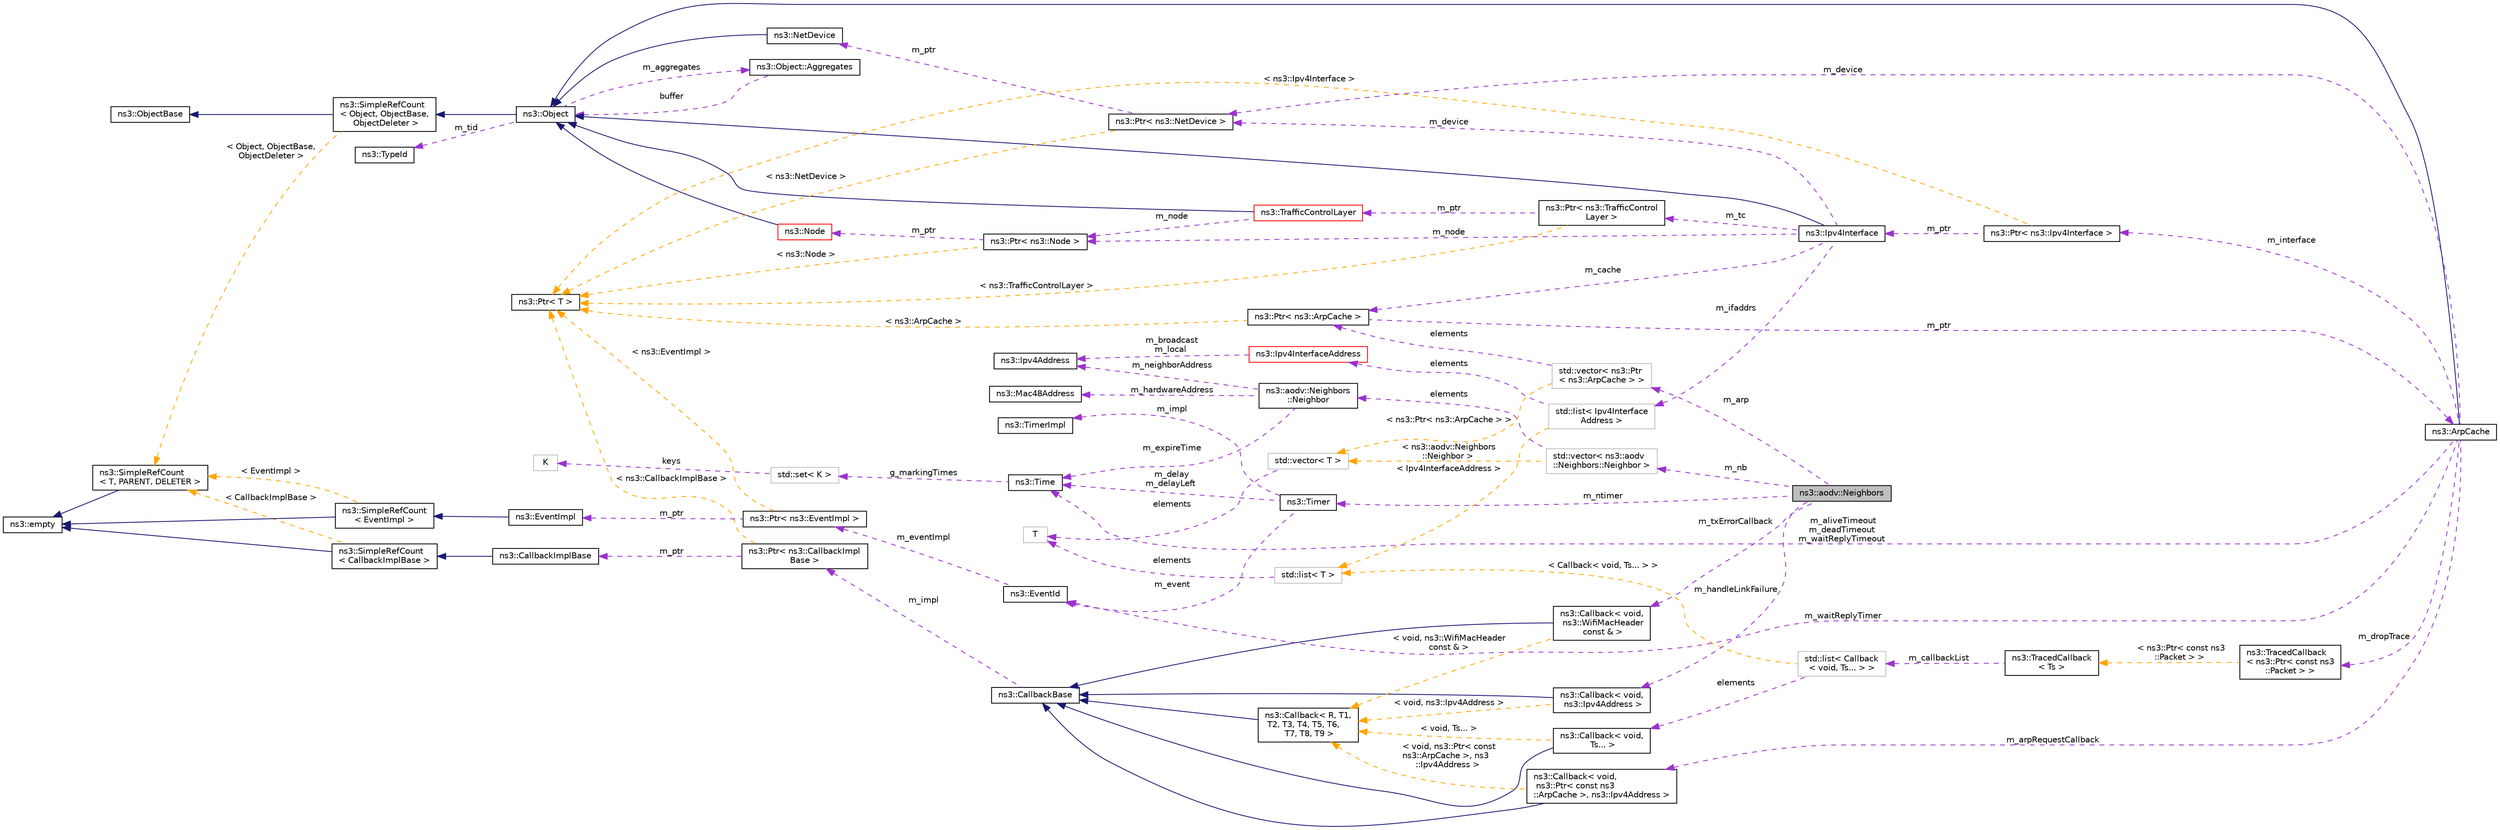 digraph "ns3::aodv::Neighbors"
{
 // LATEX_PDF_SIZE
  edge [fontname="Helvetica",fontsize="10",labelfontname="Helvetica",labelfontsize="10"];
  node [fontname="Helvetica",fontsize="10",shape=record];
  rankdir="LR";
  Node1 [label="ns3::aodv::Neighbors",height=0.2,width=0.4,color="black", fillcolor="grey75", style="filled", fontcolor="black",tooltip="maintain list of active neighbors"];
  Node2 -> Node1 [dir="back",color="darkorchid3",fontsize="10",style="dashed",label=" m_arp" ,fontname="Helvetica"];
  Node2 [label="std::vector\< ns3::Ptr\l\< ns3::ArpCache \> \>",height=0.2,width=0.4,color="grey75", fillcolor="white", style="filled",tooltip=" "];
  Node3 -> Node2 [dir="back",color="darkorchid3",fontsize="10",style="dashed",label=" elements" ,fontname="Helvetica"];
  Node3 [label="ns3::Ptr\< ns3::ArpCache \>",height=0.2,width=0.4,color="black", fillcolor="white", style="filled",URL="$classns3_1_1_ptr.html",tooltip=" "];
  Node4 -> Node3 [dir="back",color="darkorchid3",fontsize="10",style="dashed",label=" m_ptr" ,fontname="Helvetica"];
  Node4 [label="ns3::ArpCache",height=0.2,width=0.4,color="black", fillcolor="white", style="filled",URL="$classns3_1_1_arp_cache.html",tooltip="An ARP cache."];
  Node5 -> Node4 [dir="back",color="midnightblue",fontsize="10",style="solid",fontname="Helvetica"];
  Node5 [label="ns3::Object",height=0.2,width=0.4,color="black", fillcolor="white", style="filled",URL="$classns3_1_1_object.html",tooltip="A base class which provides memory management and object aggregation."];
  Node6 -> Node5 [dir="back",color="midnightblue",fontsize="10",style="solid",fontname="Helvetica"];
  Node6 [label="ns3::SimpleRefCount\l\< Object, ObjectBase,\l ObjectDeleter \>",height=0.2,width=0.4,color="black", fillcolor="white", style="filled",URL="$classns3_1_1_simple_ref_count.html",tooltip=" "];
  Node7 -> Node6 [dir="back",color="midnightblue",fontsize="10",style="solid",fontname="Helvetica"];
  Node7 [label="ns3::ObjectBase",height=0.2,width=0.4,color="black", fillcolor="white", style="filled",URL="$classns3_1_1_object_base.html",tooltip="Anchor the ns-3 type and attribute system."];
  Node8 -> Node6 [dir="back",color="orange",fontsize="10",style="dashed",label=" \< Object, ObjectBase,\l ObjectDeleter \>" ,fontname="Helvetica"];
  Node8 [label="ns3::SimpleRefCount\l\< T, PARENT, DELETER \>",height=0.2,width=0.4,color="black", fillcolor="white", style="filled",URL="$classns3_1_1_simple_ref_count.html",tooltip="A template-based reference counting class."];
  Node9 -> Node8 [dir="back",color="midnightblue",fontsize="10",style="solid",fontname="Helvetica"];
  Node9 [label="ns3::empty",height=0.2,width=0.4,color="black", fillcolor="white", style="filled",URL="$classns3_1_1empty.html",tooltip="make Callback use a separate empty type"];
  Node10 -> Node5 [dir="back",color="darkorchid3",fontsize="10",style="dashed",label=" m_tid" ,fontname="Helvetica"];
  Node10 [label="ns3::TypeId",height=0.2,width=0.4,color="black", fillcolor="white", style="filled",URL="$classns3_1_1_type_id.html",tooltip="a unique identifier for an interface."];
  Node11 -> Node5 [dir="back",color="darkorchid3",fontsize="10",style="dashed",label=" m_aggregates" ,fontname="Helvetica"];
  Node11 [label="ns3::Object::Aggregates",height=0.2,width=0.4,color="black", fillcolor="white", style="filled",URL="$structns3_1_1_object_1_1_aggregates.html",tooltip="The list of Objects aggregated to this one."];
  Node5 -> Node11 [dir="back",color="darkorchid3",fontsize="10",style="dashed",label=" buffer" ,fontname="Helvetica"];
  Node12 -> Node4 [dir="back",color="darkorchid3",fontsize="10",style="dashed",label=" m_dropTrace" ,fontname="Helvetica"];
  Node12 [label="ns3::TracedCallback\l\< ns3::Ptr\< const ns3\l::Packet \> \>",height=0.2,width=0.4,color="black", fillcolor="white", style="filled",URL="$classns3_1_1_traced_callback.html",tooltip=" "];
  Node13 -> Node12 [dir="back",color="orange",fontsize="10",style="dashed",label=" \< ns3::Ptr\< const ns3\l::Packet \> \>" ,fontname="Helvetica"];
  Node13 [label="ns3::TracedCallback\l\< Ts \>",height=0.2,width=0.4,color="black", fillcolor="white", style="filled",URL="$classns3_1_1_traced_callback.html",tooltip="Forward calls to a chain of Callback."];
  Node14 -> Node13 [dir="back",color="darkorchid3",fontsize="10",style="dashed",label=" m_callbackList" ,fontname="Helvetica"];
  Node14 [label="std::list\< Callback\l\< void, Ts... \> \>",height=0.2,width=0.4,color="grey75", fillcolor="white", style="filled",tooltip=" "];
  Node15 -> Node14 [dir="back",color="darkorchid3",fontsize="10",style="dashed",label=" elements" ,fontname="Helvetica"];
  Node15 [label="ns3::Callback\< void,\l Ts... \>",height=0.2,width=0.4,color="black", fillcolor="white", style="filled",URL="$classns3_1_1_callback.html",tooltip=" "];
  Node16 -> Node15 [dir="back",color="midnightblue",fontsize="10",style="solid",fontname="Helvetica"];
  Node16 [label="ns3::CallbackBase",height=0.2,width=0.4,color="black", fillcolor="white", style="filled",URL="$classns3_1_1_callback_base.html",tooltip="Base class for Callback class."];
  Node17 -> Node16 [dir="back",color="darkorchid3",fontsize="10",style="dashed",label=" m_impl" ,fontname="Helvetica"];
  Node17 [label="ns3::Ptr\< ns3::CallbackImpl\lBase \>",height=0.2,width=0.4,color="black", fillcolor="white", style="filled",URL="$classns3_1_1_ptr.html",tooltip=" "];
  Node18 -> Node17 [dir="back",color="darkorchid3",fontsize="10",style="dashed",label=" m_ptr" ,fontname="Helvetica"];
  Node18 [label="ns3::CallbackImplBase",height=0.2,width=0.4,color="black", fillcolor="white", style="filled",URL="$classns3_1_1_callback_impl_base.html",tooltip="Abstract base class for CallbackImpl Provides reference counting and equality test."];
  Node19 -> Node18 [dir="back",color="midnightblue",fontsize="10",style="solid",fontname="Helvetica"];
  Node19 [label="ns3::SimpleRefCount\l\< CallbackImplBase \>",height=0.2,width=0.4,color="black", fillcolor="white", style="filled",URL="$classns3_1_1_simple_ref_count.html",tooltip=" "];
  Node9 -> Node19 [dir="back",color="midnightblue",fontsize="10",style="solid",fontname="Helvetica"];
  Node8 -> Node19 [dir="back",color="orange",fontsize="10",style="dashed",label=" \< CallbackImplBase \>" ,fontname="Helvetica"];
  Node20 -> Node17 [dir="back",color="orange",fontsize="10",style="dashed",label=" \< ns3::CallbackImplBase \>" ,fontname="Helvetica"];
  Node20 [label="ns3::Ptr\< T \>",height=0.2,width=0.4,color="black", fillcolor="white", style="filled",URL="$classns3_1_1_ptr.html",tooltip="Smart pointer class similar to boost::intrusive_ptr."];
  Node21 -> Node15 [dir="back",color="orange",fontsize="10",style="dashed",label=" \< void, Ts... \>" ,fontname="Helvetica"];
  Node21 [label="ns3::Callback\< R, T1,\l T2, T3, T4, T5, T6,\l T7, T8, T9 \>",height=0.2,width=0.4,color="black", fillcolor="white", style="filled",URL="$classns3_1_1_callback.html",tooltip="Callback template class."];
  Node16 -> Node21 [dir="back",color="midnightblue",fontsize="10",style="solid",fontname="Helvetica"];
  Node22 -> Node14 [dir="back",color="orange",fontsize="10",style="dashed",label=" \< Callback\< void, Ts... \> \>" ,fontname="Helvetica"];
  Node22 [label="std::list\< T \>",height=0.2,width=0.4,color="grey75", fillcolor="white", style="filled",tooltip=" "];
  Node23 -> Node22 [dir="back",color="darkorchid3",fontsize="10",style="dashed",label=" elements" ,fontname="Helvetica"];
  Node23 [label="T",height=0.2,width=0.4,color="grey75", fillcolor="white", style="filled",tooltip=" "];
  Node24 -> Node4 [dir="back",color="darkorchid3",fontsize="10",style="dashed",label=" m_waitReplyTimer" ,fontname="Helvetica"];
  Node24 [label="ns3::EventId",height=0.2,width=0.4,color="black", fillcolor="white", style="filled",URL="$classns3_1_1_event_id.html",tooltip="An identifier for simulation events."];
  Node25 -> Node24 [dir="back",color="darkorchid3",fontsize="10",style="dashed",label=" m_eventImpl" ,fontname="Helvetica"];
  Node25 [label="ns3::Ptr\< ns3::EventImpl \>",height=0.2,width=0.4,color="black", fillcolor="white", style="filled",URL="$classns3_1_1_ptr.html",tooltip=" "];
  Node26 -> Node25 [dir="back",color="darkorchid3",fontsize="10",style="dashed",label=" m_ptr" ,fontname="Helvetica"];
  Node26 [label="ns3::EventImpl",height=0.2,width=0.4,color="black", fillcolor="white", style="filled",URL="$classns3_1_1_event_impl.html",tooltip="A simulation event."];
  Node27 -> Node26 [dir="back",color="midnightblue",fontsize="10",style="solid",fontname="Helvetica"];
  Node27 [label="ns3::SimpleRefCount\l\< EventImpl \>",height=0.2,width=0.4,color="black", fillcolor="white", style="filled",URL="$classns3_1_1_simple_ref_count.html",tooltip=" "];
  Node9 -> Node27 [dir="back",color="midnightblue",fontsize="10",style="solid",fontname="Helvetica"];
  Node8 -> Node27 [dir="back",color="orange",fontsize="10",style="dashed",label=" \< EventImpl \>" ,fontname="Helvetica"];
  Node20 -> Node25 [dir="back",color="orange",fontsize="10",style="dashed",label=" \< ns3::EventImpl \>" ,fontname="Helvetica"];
  Node28 -> Node4 [dir="back",color="darkorchid3",fontsize="10",style="dashed",label=" m_device" ,fontname="Helvetica"];
  Node28 [label="ns3::Ptr\< ns3::NetDevice \>",height=0.2,width=0.4,color="black", fillcolor="white", style="filled",URL="$classns3_1_1_ptr.html",tooltip=" "];
  Node29 -> Node28 [dir="back",color="darkorchid3",fontsize="10",style="dashed",label=" m_ptr" ,fontname="Helvetica"];
  Node29 [label="ns3::NetDevice",height=0.2,width=0.4,color="black", fillcolor="white", style="filled",URL="$classns3_1_1_net_device.html",tooltip="Network layer to device interface."];
  Node5 -> Node29 [dir="back",color="midnightblue",fontsize="10",style="solid",fontname="Helvetica"];
  Node20 -> Node28 [dir="back",color="orange",fontsize="10",style="dashed",label=" \< ns3::NetDevice \>" ,fontname="Helvetica"];
  Node30 -> Node4 [dir="back",color="darkorchid3",fontsize="10",style="dashed",label=" m_aliveTimeout\nm_deadTimeout\nm_waitReplyTimeout" ,fontname="Helvetica"];
  Node30 [label="ns3::Time",height=0.2,width=0.4,color="black", fillcolor="white", style="filled",URL="$classns3_1_1_time.html",tooltip="Simulation virtual time values and global simulation resolution."];
  Node31 -> Node30 [dir="back",color="darkorchid3",fontsize="10",style="dashed",label=" g_markingTimes" ,fontname="Helvetica"];
  Node31 [label="std::set\< K \>",height=0.2,width=0.4,color="grey75", fillcolor="white", style="filled",tooltip=" "];
  Node32 -> Node31 [dir="back",color="darkorchid3",fontsize="10",style="dashed",label=" keys" ,fontname="Helvetica"];
  Node32 [label="K",height=0.2,width=0.4,color="grey75", fillcolor="white", style="filled",tooltip=" "];
  Node33 -> Node4 [dir="back",color="darkorchid3",fontsize="10",style="dashed",label=" m_interface" ,fontname="Helvetica"];
  Node33 [label="ns3::Ptr\< ns3::Ipv4Interface \>",height=0.2,width=0.4,color="black", fillcolor="white", style="filled",URL="$classns3_1_1_ptr.html",tooltip=" "];
  Node34 -> Node33 [dir="back",color="darkorchid3",fontsize="10",style="dashed",label=" m_ptr" ,fontname="Helvetica"];
  Node34 [label="ns3::Ipv4Interface",height=0.2,width=0.4,color="black", fillcolor="white", style="filled",URL="$classns3_1_1_ipv4_interface.html",tooltip="The IPv4 representation of a network interface."];
  Node5 -> Node34 [dir="back",color="midnightblue",fontsize="10",style="solid",fontname="Helvetica"];
  Node3 -> Node34 [dir="back",color="darkorchid3",fontsize="10",style="dashed",label=" m_cache" ,fontname="Helvetica"];
  Node35 -> Node34 [dir="back",color="darkorchid3",fontsize="10",style="dashed",label=" m_node" ,fontname="Helvetica"];
  Node35 [label="ns3::Ptr\< ns3::Node \>",height=0.2,width=0.4,color="black", fillcolor="white", style="filled",URL="$classns3_1_1_ptr.html",tooltip=" "];
  Node36 -> Node35 [dir="back",color="darkorchid3",fontsize="10",style="dashed",label=" m_ptr" ,fontname="Helvetica"];
  Node36 [label="ns3::Node",height=0.2,width=0.4,color="red", fillcolor="white", style="filled",URL="$classns3_1_1_node.html",tooltip="A network Node."];
  Node5 -> Node36 [dir="back",color="midnightblue",fontsize="10",style="solid",fontname="Helvetica"];
  Node20 -> Node35 [dir="back",color="orange",fontsize="10",style="dashed",label=" \< ns3::Node \>" ,fontname="Helvetica"];
  Node28 -> Node34 [dir="back",color="darkorchid3",fontsize="10",style="dashed",label=" m_device" ,fontname="Helvetica"];
  Node55 -> Node34 [dir="back",color="darkorchid3",fontsize="10",style="dashed",label=" m_tc" ,fontname="Helvetica"];
  Node55 [label="ns3::Ptr\< ns3::TrafficControl\lLayer \>",height=0.2,width=0.4,color="black", fillcolor="white", style="filled",URL="$classns3_1_1_ptr.html",tooltip=" "];
  Node56 -> Node55 [dir="back",color="darkorchid3",fontsize="10",style="dashed",label=" m_ptr" ,fontname="Helvetica"];
  Node56 [label="ns3::TrafficControlLayer",height=0.2,width=0.4,color="red", fillcolor="white", style="filled",URL="$classns3_1_1_traffic_control_layer.html",tooltip="Introspection did not find any typical Config paths."];
  Node5 -> Node56 [dir="back",color="midnightblue",fontsize="10",style="solid",fontname="Helvetica"];
  Node35 -> Node56 [dir="back",color="darkorchid3",fontsize="10",style="dashed",label=" m_node" ,fontname="Helvetica"];
  Node20 -> Node55 [dir="back",color="orange",fontsize="10",style="dashed",label=" \< ns3::TrafficControlLayer \>" ,fontname="Helvetica"];
  Node119 -> Node34 [dir="back",color="darkorchid3",fontsize="10",style="dashed",label=" m_ifaddrs" ,fontname="Helvetica"];
  Node119 [label="std::list\< Ipv4Interface\lAddress \>",height=0.2,width=0.4,color="grey75", fillcolor="white", style="filled",tooltip=" "];
  Node120 -> Node119 [dir="back",color="darkorchid3",fontsize="10",style="dashed",label=" elements" ,fontname="Helvetica"];
  Node120 [label="ns3::Ipv4InterfaceAddress",height=0.2,width=0.4,color="red", fillcolor="white", style="filled",URL="$classns3_1_1_ipv4_interface_address.html",tooltip="a class to store IPv4 address information on an interface"];
  Node122 -> Node120 [dir="back",color="darkorchid3",fontsize="10",style="dashed",label=" m_broadcast\nm_local" ,fontname="Helvetica"];
  Node122 [label="ns3::Ipv4Address",height=0.2,width=0.4,color="black", fillcolor="white", style="filled",URL="$classns3_1_1_ipv4_address.html",tooltip="Ipv4 addresses are stored in host order in this class."];
  Node22 -> Node119 [dir="back",color="orange",fontsize="10",style="dashed",label=" \< Ipv4InterfaceAddress \>" ,fontname="Helvetica"];
  Node20 -> Node33 [dir="back",color="orange",fontsize="10",style="dashed",label=" \< ns3::Ipv4Interface \>" ,fontname="Helvetica"];
  Node123 -> Node4 [dir="back",color="darkorchid3",fontsize="10",style="dashed",label=" m_arpRequestCallback" ,fontname="Helvetica"];
  Node123 [label="ns3::Callback\< void,\l ns3::Ptr\< const ns3\l::ArpCache \>, ns3::Ipv4Address \>",height=0.2,width=0.4,color="black", fillcolor="white", style="filled",URL="$classns3_1_1_callback.html",tooltip=" "];
  Node16 -> Node123 [dir="back",color="midnightblue",fontsize="10",style="solid",fontname="Helvetica"];
  Node21 -> Node123 [dir="back",color="orange",fontsize="10",style="dashed",label=" \< void, ns3::Ptr\< const\l ns3::ArpCache \>, ns3\l::Ipv4Address \>" ,fontname="Helvetica"];
  Node20 -> Node3 [dir="back",color="orange",fontsize="10",style="dashed",label=" \< ns3::ArpCache \>" ,fontname="Helvetica"];
  Node40 -> Node2 [dir="back",color="orange",fontsize="10",style="dashed",label=" \< ns3::Ptr\< ns3::ArpCache \> \>" ,fontname="Helvetica"];
  Node40 [label="std::vector\< T \>",height=0.2,width=0.4,color="grey75", fillcolor="white", style="filled",tooltip=" "];
  Node23 -> Node40 [dir="back",color="darkorchid3",fontsize="10",style="dashed",label=" elements" ,fontname="Helvetica"];
  Node124 -> Node1 [dir="back",color="darkorchid3",fontsize="10",style="dashed",label=" m_txErrorCallback" ,fontname="Helvetica"];
  Node124 [label="ns3::Callback\< void,\l ns3::WifiMacHeader\l const & \>",height=0.2,width=0.4,color="black", fillcolor="white", style="filled",URL="$classns3_1_1_callback.html",tooltip=" "];
  Node16 -> Node124 [dir="back",color="midnightblue",fontsize="10",style="solid",fontname="Helvetica"];
  Node21 -> Node124 [dir="back",color="orange",fontsize="10",style="dashed",label=" \< void, ns3::WifiMacHeader\l const & \>" ,fontname="Helvetica"];
  Node125 -> Node1 [dir="back",color="darkorchid3",fontsize="10",style="dashed",label=" m_ntimer" ,fontname="Helvetica"];
  Node125 [label="ns3::Timer",height=0.2,width=0.4,color="black", fillcolor="white", style="filled",URL="$classns3_1_1_timer.html",tooltip="A simple virtual Timer class."];
  Node24 -> Node125 [dir="back",color="darkorchid3",fontsize="10",style="dashed",label=" m_event" ,fontname="Helvetica"];
  Node30 -> Node125 [dir="back",color="darkorchid3",fontsize="10",style="dashed",label=" m_delay\nm_delayLeft" ,fontname="Helvetica"];
  Node126 -> Node125 [dir="back",color="darkorchid3",fontsize="10",style="dashed",label=" m_impl" ,fontname="Helvetica"];
  Node126 [label="ns3::TimerImpl",height=0.2,width=0.4,color="black", fillcolor="white", style="filled",URL="$classns3_1_1_timer_impl.html",tooltip="The timer implementation underlying Timer and Watchdog."];
  Node127 -> Node1 [dir="back",color="darkorchid3",fontsize="10",style="dashed",label=" m_nb" ,fontname="Helvetica"];
  Node127 [label="std::vector\< ns3::aodv\l::Neighbors::Neighbor \>",height=0.2,width=0.4,color="grey75", fillcolor="white", style="filled",tooltip=" "];
  Node128 -> Node127 [dir="back",color="darkorchid3",fontsize="10",style="dashed",label=" elements" ,fontname="Helvetica"];
  Node128 [label="ns3::aodv::Neighbors\l::Neighbor",height=0.2,width=0.4,color="black", fillcolor="white", style="filled",URL="$structns3_1_1aodv_1_1_neighbors_1_1_neighbor.html",tooltip="Neighbor description."];
  Node129 -> Node128 [dir="back",color="darkorchid3",fontsize="10",style="dashed",label=" m_hardwareAddress" ,fontname="Helvetica"];
  Node129 [label="ns3::Mac48Address",height=0.2,width=0.4,color="black", fillcolor="white", style="filled",URL="$classns3_1_1_mac48_address.html",tooltip="an EUI-48 address"];
  Node30 -> Node128 [dir="back",color="darkorchid3",fontsize="10",style="dashed",label=" m_expireTime" ,fontname="Helvetica"];
  Node122 -> Node128 [dir="back",color="darkorchid3",fontsize="10",style="dashed",label=" m_neighborAddress" ,fontname="Helvetica"];
  Node40 -> Node127 [dir="back",color="orange",fontsize="10",style="dashed",label=" \< ns3::aodv::Neighbors\l::Neighbor \>" ,fontname="Helvetica"];
  Node130 -> Node1 [dir="back",color="darkorchid3",fontsize="10",style="dashed",label=" m_handleLinkFailure" ,fontname="Helvetica"];
  Node130 [label="ns3::Callback\< void,\l ns3::Ipv4Address \>",height=0.2,width=0.4,color="black", fillcolor="white", style="filled",URL="$classns3_1_1_callback.html",tooltip=" "];
  Node16 -> Node130 [dir="back",color="midnightblue",fontsize="10",style="solid",fontname="Helvetica"];
  Node21 -> Node130 [dir="back",color="orange",fontsize="10",style="dashed",label=" \< void, ns3::Ipv4Address \>" ,fontname="Helvetica"];
}
